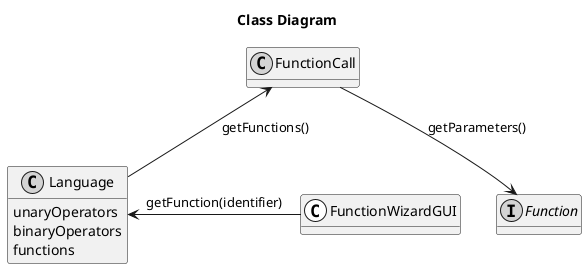 @startuml lang04.1_classDiagram.png

    skinparam monochrome true
    hide methods

    title Class Diagram

    class FunctionWizardGUI << (C, white) >>{
    }

    interface Function << (I, lightgray) >>{
    }

    class Language << (C, lightgray) >>{
        unaryOperators
        binaryOperators
        functions
    }

    class FunctionCall << (C, lightgray) >>{
    }

    FunctionCall --> Function : getParameters()

    Language -up-> FunctionCall : getFunctions()

    FunctionWizardGUI -left-> Language : getFunction(identifier)

@enduml
